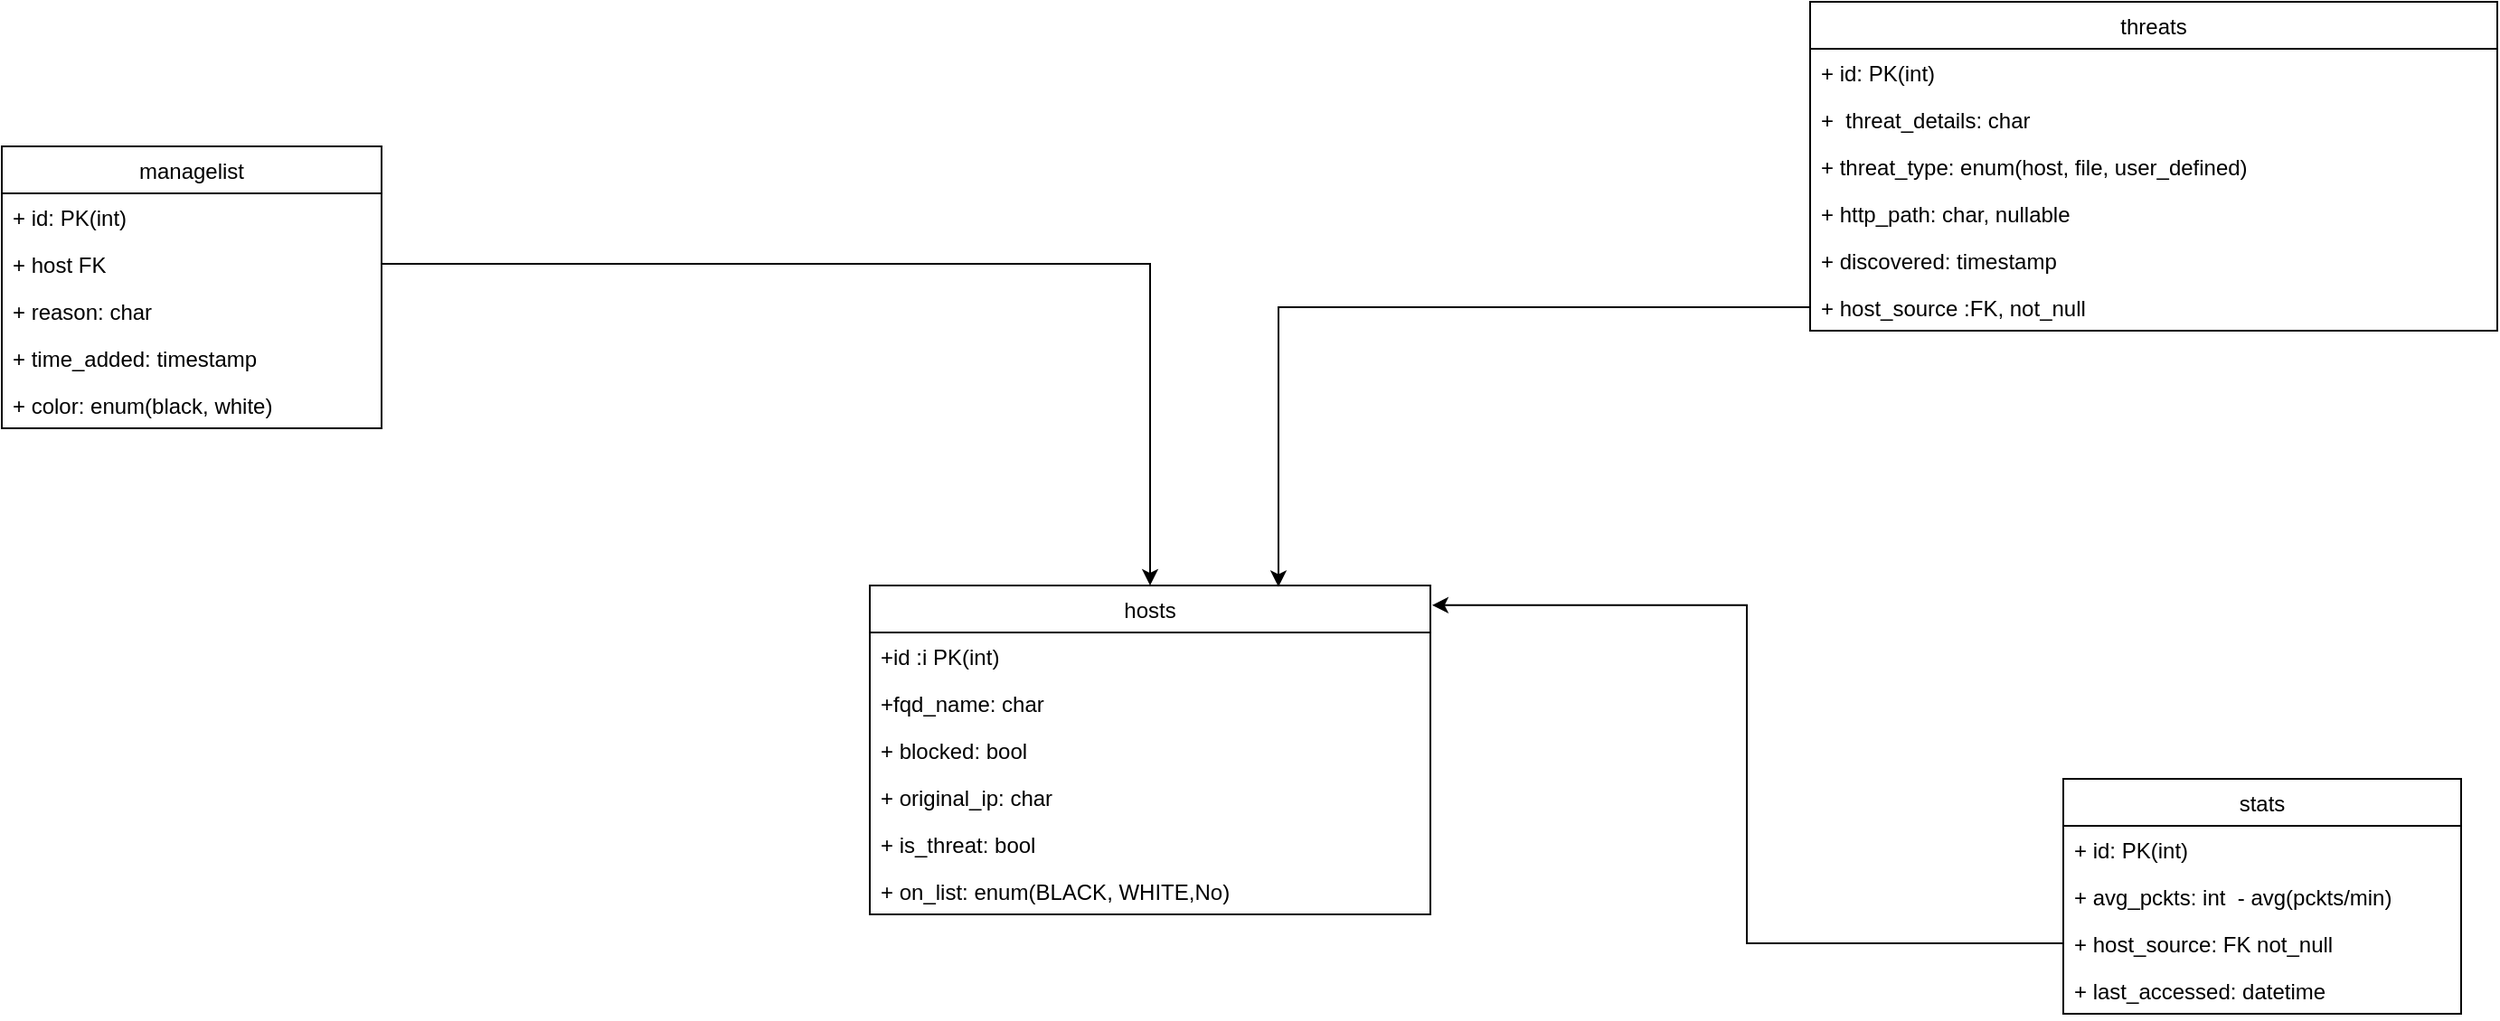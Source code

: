 <mxfile version="13.1.3" type="github">
  <diagram id="MWT13USeeJ6qSKT06YdU" name="Page-1">
    <mxGraphModel dx="3720" dy="1186" grid="1" gridSize="10" guides="1" tooltips="1" connect="1" arrows="1" fold="1" page="1" pageScale="1" pageWidth="827" pageHeight="1169" math="0" shadow="0">
      <root>
        <mxCell id="0" />
        <mxCell id="1" parent="0" />
        <mxCell id="zvz1MEoS4zydRPjngAiB-44" style="edgeStyle=orthogonalEdgeStyle;rounded=0;comic=0;orthogonalLoop=1;jettySize=auto;html=1;" parent="1" source="zvz1MEoS4zydRPjngAiB-37" target="zvz1MEoS4zydRPjngAiB-7" edge="1">
          <mxGeometry relative="1" as="geometry" />
        </mxCell>
        <mxCell id="zvz1MEoS4zydRPjngAiB-7" value="hosts" style="swimlane;fontStyle=0;childLayout=stackLayout;horizontal=1;startSize=26;fillColor=none;horizontalStack=0;resizeParent=1;resizeParentMax=0;resizeLast=0;collapsible=1;marginBottom=0;" parent="1" vertex="1">
          <mxGeometry x="-520" y="363" width="310" height="182" as="geometry" />
        </mxCell>
        <mxCell id="zvz1MEoS4zydRPjngAiB-8" value="+id :i PK(int)" style="text;strokeColor=none;fillColor=none;align=left;verticalAlign=top;spacingLeft=4;spacingRight=4;overflow=hidden;rotatable=0;points=[[0,0.5],[1,0.5]];portConstraint=eastwest;" parent="zvz1MEoS4zydRPjngAiB-7" vertex="1">
          <mxGeometry y="26" width="310" height="26" as="geometry" />
        </mxCell>
        <mxCell id="zvz1MEoS4zydRPjngAiB-9" value="+fqd_name: char" style="text;strokeColor=none;fillColor=none;align=left;verticalAlign=top;spacingLeft=4;spacingRight=4;overflow=hidden;rotatable=0;points=[[0,0.5],[1,0.5]];portConstraint=eastwest;" parent="zvz1MEoS4zydRPjngAiB-7" vertex="1">
          <mxGeometry y="52" width="310" height="26" as="geometry" />
        </mxCell>
        <mxCell id="zvz1MEoS4zydRPjngAiB-10" value="+ blocked: bool" style="text;strokeColor=none;fillColor=none;align=left;verticalAlign=top;spacingLeft=4;spacingRight=4;overflow=hidden;rotatable=0;points=[[0,0.5],[1,0.5]];portConstraint=eastwest;" parent="zvz1MEoS4zydRPjngAiB-7" vertex="1">
          <mxGeometry y="78" width="310" height="26" as="geometry" />
        </mxCell>
        <mxCell id="zvz1MEoS4zydRPjngAiB-20" value="+ original_ip: char" style="text;strokeColor=none;fillColor=none;align=left;verticalAlign=top;spacingLeft=4;spacingRight=4;overflow=hidden;rotatable=0;points=[[0,0.5],[1,0.5]];portConstraint=eastwest;" parent="zvz1MEoS4zydRPjngAiB-7" vertex="1">
          <mxGeometry y="104" width="310" height="26" as="geometry" />
        </mxCell>
        <mxCell id="zvz1MEoS4zydRPjngAiB-21" value="+ is_threat: bool" style="text;strokeColor=none;fillColor=none;align=left;verticalAlign=top;spacingLeft=4;spacingRight=4;overflow=hidden;rotatable=0;points=[[0,0.5],[1,0.5]];portConstraint=eastwest;" parent="zvz1MEoS4zydRPjngAiB-7" vertex="1">
          <mxGeometry y="130" width="310" height="26" as="geometry" />
        </mxCell>
        <mxCell id="Dr-kg9qpsXJEz4oqAIxh-1" value="+ on_list: enum(BLACK, WHITE,No)" style="text;strokeColor=none;fillColor=none;align=left;verticalAlign=top;spacingLeft=4;spacingRight=4;overflow=hidden;rotatable=0;points=[[0,0.5],[1,0.5]];portConstraint=eastwest;" vertex="1" parent="zvz1MEoS4zydRPjngAiB-7">
          <mxGeometry y="156" width="310" height="26" as="geometry" />
        </mxCell>
        <mxCell id="zvz1MEoS4zydRPjngAiB-51" style="edgeStyle=orthogonalEdgeStyle;rounded=0;comic=0;orthogonalLoop=1;jettySize=auto;html=1;entryX=0.729;entryY=0.004;entryDx=0;entryDy=0;entryPerimeter=0;" parent="1" source="zvz1MEoS4zydRPjngAiB-50" target="zvz1MEoS4zydRPjngAiB-7" edge="1">
          <mxGeometry relative="1" as="geometry" />
        </mxCell>
        <mxCell id="zvz1MEoS4zydRPjngAiB-53" style="edgeStyle=orthogonalEdgeStyle;rounded=0;comic=0;orthogonalLoop=1;jettySize=auto;html=1;entryX=1.003;entryY=0.06;entryDx=0;entryDy=0;entryPerimeter=0;" parent="1" source="zvz1MEoS4zydRPjngAiB-31" target="zvz1MEoS4zydRPjngAiB-7" edge="1">
          <mxGeometry relative="1" as="geometry" />
        </mxCell>
        <mxCell id="zvz1MEoS4zydRPjngAiB-15" value="threats" style="swimlane;fontStyle=0;childLayout=stackLayout;horizontal=1;startSize=26;fillColor=none;horizontalStack=0;resizeParent=1;resizeParentMax=0;resizeLast=0;collapsible=1;marginBottom=0;" parent="1" vertex="1">
          <mxGeometry y="40" width="380" height="182" as="geometry" />
        </mxCell>
        <mxCell id="zvz1MEoS4zydRPjngAiB-16" value="+ id: PK(int)" style="text;strokeColor=none;fillColor=none;align=left;verticalAlign=top;spacingLeft=4;spacingRight=4;overflow=hidden;rotatable=0;points=[[0,0.5],[1,0.5]];portConstraint=eastwest;" parent="zvz1MEoS4zydRPjngAiB-15" vertex="1">
          <mxGeometry y="26" width="380" height="26" as="geometry" />
        </mxCell>
        <mxCell id="zvz1MEoS4zydRPjngAiB-17" value="+  threat_details: char" style="text;strokeColor=none;fillColor=none;align=left;verticalAlign=top;spacingLeft=4;spacingRight=4;overflow=hidden;rotatable=0;points=[[0,0.5],[1,0.5]];portConstraint=eastwest;" parent="zvz1MEoS4zydRPjngAiB-15" vertex="1">
          <mxGeometry y="52" width="380" height="26" as="geometry" />
        </mxCell>
        <mxCell id="zvz1MEoS4zydRPjngAiB-24" value="+ threat_type: enum(host, file, user_defined)" style="text;strokeColor=none;fillColor=none;align=left;verticalAlign=top;spacingLeft=4;spacingRight=4;overflow=hidden;rotatable=0;points=[[0,0.5],[1,0.5]];portConstraint=eastwest;" parent="zvz1MEoS4zydRPjngAiB-15" vertex="1">
          <mxGeometry y="78" width="380" height="26" as="geometry" />
        </mxCell>
        <mxCell id="zvz1MEoS4zydRPjngAiB-25" value="+ http_path: char, nullable" style="text;strokeColor=none;fillColor=none;align=left;verticalAlign=top;spacingLeft=4;spacingRight=4;overflow=hidden;rotatable=0;points=[[0,0.5],[1,0.5]];portConstraint=eastwest;" parent="zvz1MEoS4zydRPjngAiB-15" vertex="1">
          <mxGeometry y="104" width="380" height="26" as="geometry" />
        </mxCell>
        <mxCell id="zvz1MEoS4zydRPjngAiB-26" value="+ discovered: timestamp" style="text;strokeColor=none;fillColor=none;align=left;verticalAlign=top;spacingLeft=4;spacingRight=4;overflow=hidden;rotatable=0;points=[[0,0.5],[1,0.5]];portConstraint=eastwest;" parent="zvz1MEoS4zydRPjngAiB-15" vertex="1">
          <mxGeometry y="130" width="380" height="26" as="geometry" />
        </mxCell>
        <mxCell id="zvz1MEoS4zydRPjngAiB-50" value="+ host_source :FK, not_null" style="text;strokeColor=none;fillColor=none;align=left;verticalAlign=top;spacingLeft=4;spacingRight=4;overflow=hidden;rotatable=0;points=[[0,0.5],[1,0.5]];portConstraint=eastwest;" parent="zvz1MEoS4zydRPjngAiB-15" vertex="1">
          <mxGeometry y="156" width="380" height="26" as="geometry" />
        </mxCell>
        <mxCell id="zvz1MEoS4zydRPjngAiB-28" value="stats" style="swimlane;fontStyle=0;childLayout=stackLayout;horizontal=1;startSize=26;fillColor=none;horizontalStack=0;resizeParent=1;resizeParentMax=0;resizeLast=0;collapsible=1;marginBottom=0;" parent="1" vertex="1">
          <mxGeometry x="140" y="470" width="220" height="130" as="geometry" />
        </mxCell>
        <mxCell id="zvz1MEoS4zydRPjngAiB-29" value="+ id: PK(int)" style="text;strokeColor=none;fillColor=none;align=left;verticalAlign=top;spacingLeft=4;spacingRight=4;overflow=hidden;rotatable=0;points=[[0,0.5],[1,0.5]];portConstraint=eastwest;" parent="zvz1MEoS4zydRPjngAiB-28" vertex="1">
          <mxGeometry y="26" width="220" height="26" as="geometry" />
        </mxCell>
        <mxCell id="zvz1MEoS4zydRPjngAiB-30" value="+ avg_pckts: int  - avg(pckts/min)" style="text;strokeColor=none;fillColor=none;align=left;verticalAlign=top;spacingLeft=4;spacingRight=4;overflow=hidden;rotatable=0;points=[[0,0.5],[1,0.5]];portConstraint=eastwest;" parent="zvz1MEoS4zydRPjngAiB-28" vertex="1">
          <mxGeometry y="52" width="220" height="26" as="geometry" />
        </mxCell>
        <mxCell id="zvz1MEoS4zydRPjngAiB-31" value="+ host_source: FK not_null" style="text;strokeColor=none;fillColor=none;align=left;verticalAlign=top;spacingLeft=4;spacingRight=4;overflow=hidden;rotatable=0;points=[[0,0.5],[1,0.5]];portConstraint=eastwest;" parent="zvz1MEoS4zydRPjngAiB-28" vertex="1">
          <mxGeometry y="78" width="220" height="26" as="geometry" />
        </mxCell>
        <mxCell id="zvz1MEoS4zydRPjngAiB-54" value="+ last_accessed: datetime" style="text;strokeColor=none;fillColor=none;align=left;verticalAlign=top;spacingLeft=4;spacingRight=4;overflow=hidden;rotatable=0;points=[[0,0.5],[1,0.5]];portConstraint=eastwest;" parent="zvz1MEoS4zydRPjngAiB-28" vertex="1">
          <mxGeometry y="104" width="220" height="26" as="geometry" />
        </mxCell>
        <mxCell id="zvz1MEoS4zydRPjngAiB-35" value="managelist" style="swimlane;fontStyle=0;childLayout=stackLayout;horizontal=1;startSize=26;fillColor=none;horizontalStack=0;resizeParent=1;resizeParentMax=0;resizeLast=0;collapsible=1;marginBottom=0;" parent="1" vertex="1">
          <mxGeometry x="-1000" y="120" width="210" height="156" as="geometry" />
        </mxCell>
        <mxCell id="zvz1MEoS4zydRPjngAiB-36" value="+ id: PK(int)" style="text;strokeColor=none;fillColor=none;align=left;verticalAlign=top;spacingLeft=4;spacingRight=4;overflow=hidden;rotatable=0;points=[[0,0.5],[1,0.5]];portConstraint=eastwest;" parent="zvz1MEoS4zydRPjngAiB-35" vertex="1">
          <mxGeometry y="26" width="210" height="26" as="geometry" />
        </mxCell>
        <mxCell id="zvz1MEoS4zydRPjngAiB-37" value="+ host FK" style="text;strokeColor=none;fillColor=none;align=left;verticalAlign=top;spacingLeft=4;spacingRight=4;overflow=hidden;rotatable=0;points=[[0,0.5],[1,0.5]];portConstraint=eastwest;" parent="zvz1MEoS4zydRPjngAiB-35" vertex="1">
          <mxGeometry y="52" width="210" height="26" as="geometry" />
        </mxCell>
        <mxCell id="zvz1MEoS4zydRPjngAiB-38" value="+ reason: char" style="text;strokeColor=none;fillColor=none;align=left;verticalAlign=top;spacingLeft=4;spacingRight=4;overflow=hidden;rotatable=0;points=[[0,0.5],[1,0.5]];portConstraint=eastwest;" parent="zvz1MEoS4zydRPjngAiB-35" vertex="1">
          <mxGeometry y="78" width="210" height="26" as="geometry" />
        </mxCell>
        <mxCell id="zvz1MEoS4zydRPjngAiB-39" value="+ time_added: timestamp" style="text;strokeColor=none;fillColor=none;align=left;verticalAlign=top;spacingLeft=4;spacingRight=4;overflow=hidden;rotatable=0;points=[[0,0.5],[1,0.5]];portConstraint=eastwest;" parent="zvz1MEoS4zydRPjngAiB-35" vertex="1">
          <mxGeometry y="104" width="210" height="26" as="geometry" />
        </mxCell>
        <mxCell id="zvz1MEoS4zydRPjngAiB-43" value="+ color: enum(black, white) " style="text;strokeColor=none;fillColor=none;align=left;verticalAlign=top;spacingLeft=4;spacingRight=4;overflow=hidden;rotatable=0;points=[[0,0.5],[1,0.5]];portConstraint=eastwest;" parent="zvz1MEoS4zydRPjngAiB-35" vertex="1">
          <mxGeometry y="130" width="210" height="26" as="geometry" />
        </mxCell>
      </root>
    </mxGraphModel>
  </diagram>
</mxfile>
